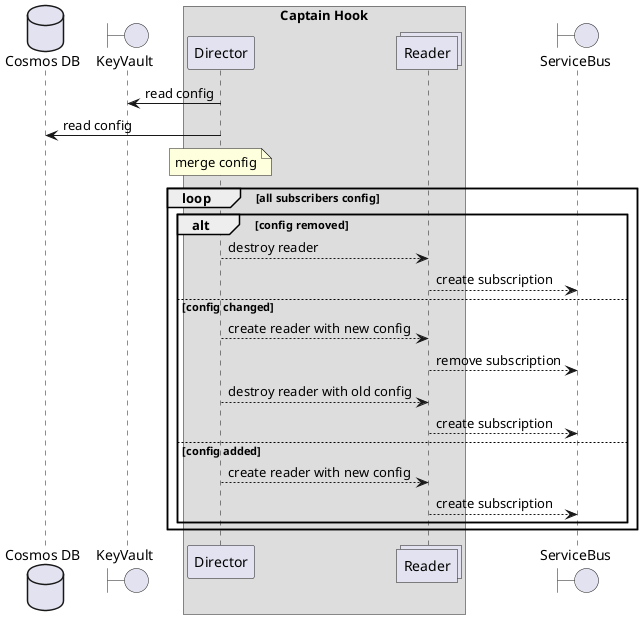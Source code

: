 @startuml
boundary ServiceBus order 60

box "Captain Hook"
  collections Reader order 50
  participant Director order 40
endbox

boundary KeyVault order 30
database "Cosmos DB" order 20

Director -> KeyVault : read config
Director -> "Cosmos DB" : read config

note over Director : merge config

loop all subscribers config
  
  alt config removed

    Director --> Reader : destroy reader
    Reader --> ServiceBus : create subscription

  else config changed
  
    Director --> Reader : create reader with new config
    Reader --> ServiceBus : remove subscription

    Director --> Reader : destroy reader with old config
    Reader --> ServiceBus : create subscription

  else config added

    Director --> Reader : create reader with new config
    Reader --> ServiceBus : create subscription

  end

end
@enduml